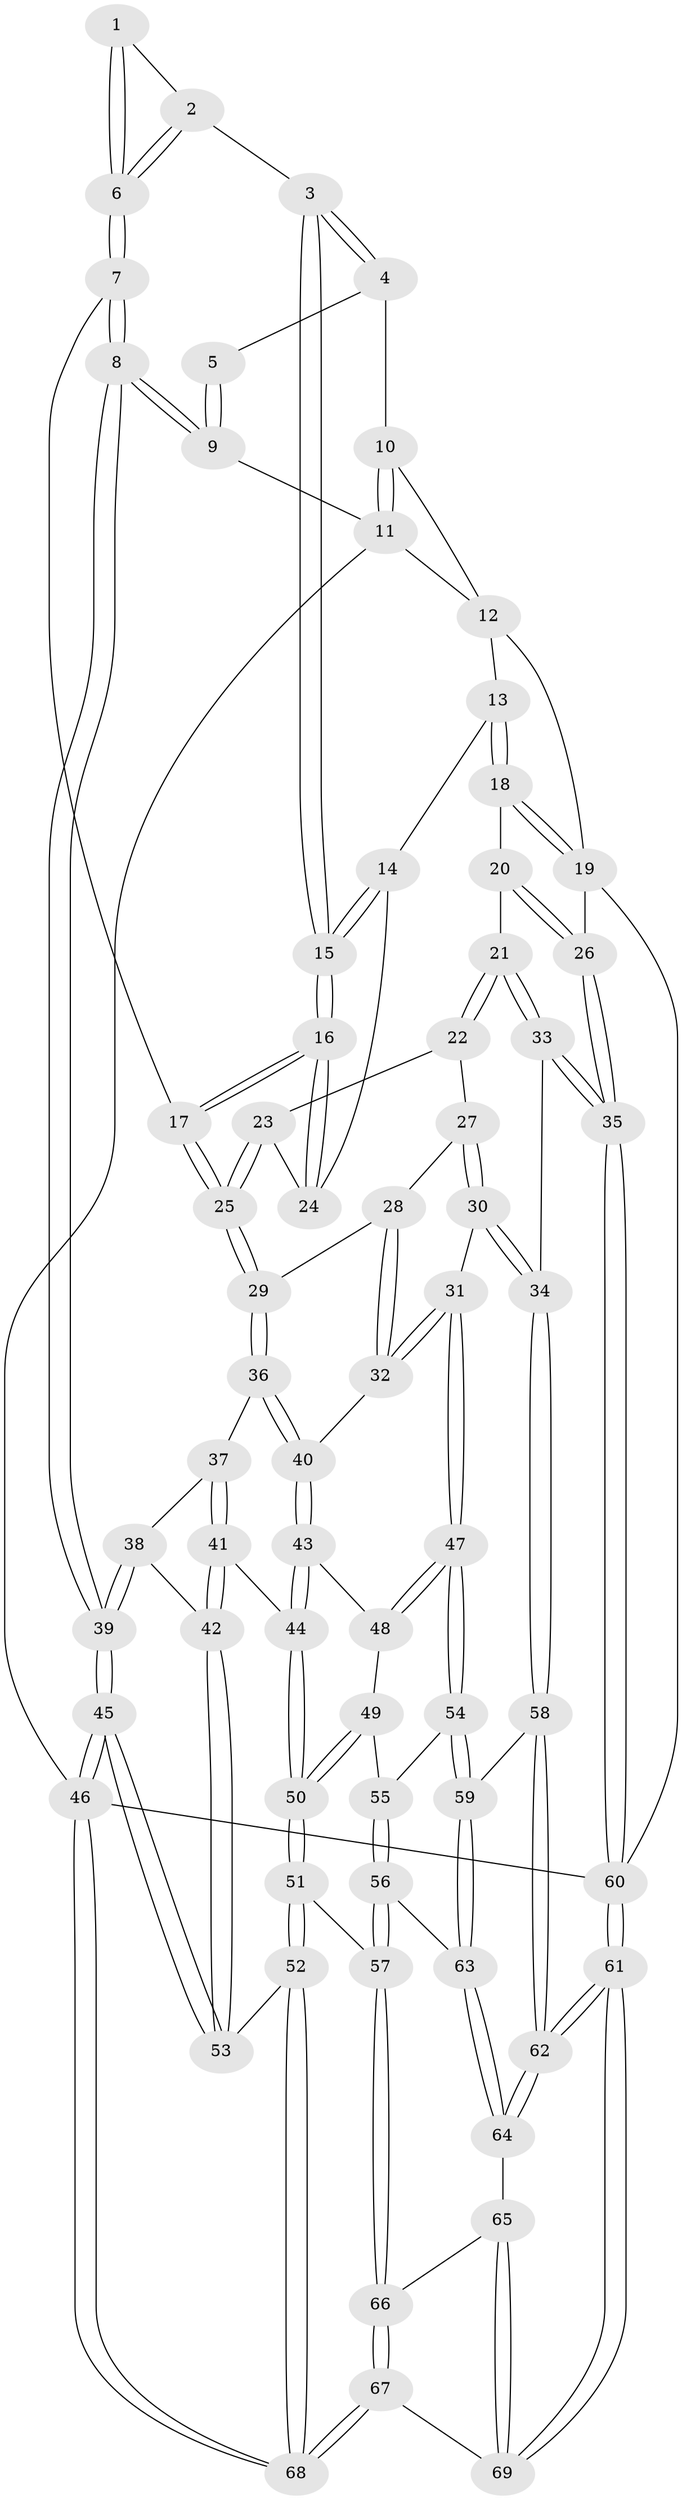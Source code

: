 // coarse degree distribution, {5: 0.1111111111111111, 2: 0.07407407407407407, 6: 0.1111111111111111, 4: 0.4444444444444444, 8: 0.07407407407407407, 3: 0.14814814814814814, 7: 0.037037037037037035}
// Generated by graph-tools (version 1.1) at 2025/21/03/04/25 18:21:43]
// undirected, 69 vertices, 169 edges
graph export_dot {
graph [start="1"]
  node [color=gray90,style=filled];
  1 [pos="+0.07854892544759044+0.09015018715372512"];
  2 [pos="+0.1556271182325359+0.060345683859464004"];
  3 [pos="+0.2560747370675812+0"];
  4 [pos="+0.261332249602618+0"];
  5 [pos="+0.05638707799741954+0.07919729283936071"];
  6 [pos="+0.08702180031309253+0.18335733186227773"];
  7 [pos="+0.05991391196918113+0.26820334887395697"];
  8 [pos="+0+0.2857672383780361"];
  9 [pos="+0+0.09062642086626169"];
  10 [pos="+0.2647203834137977+0"];
  11 [pos="+0+0"];
  12 [pos="+0.6634976194785572+0"];
  13 [pos="+0.6751921947249457+0"];
  14 [pos="+0.604935178870518+0.040399332877301644"];
  15 [pos="+0.2991726750288694+0.18742722902938916"];
  16 [pos="+0.2914993088966714+0.281689622999883"];
  17 [pos="+0.2821476581650833+0.3200465917109657"];
  18 [pos="+0.8467286700190394+0.10416416238836208"];
  19 [pos="+1+0.1795205980956624"];
  20 [pos="+0.8065277168767966+0.30499939960417255"];
  21 [pos="+0.7114509053646747+0.3409864392172692"];
  22 [pos="+0.6526677556527862+0.3280097313797114"];
  23 [pos="+0.5990268750348934+0.2560369377532278"];
  24 [pos="+0.5909305147295556+0.12241574253077867"];
  25 [pos="+0.28815562896306024+0.3313871802217716"];
  26 [pos="+1+0.49271676382342994"];
  27 [pos="+0.6063908602342843+0.37899894788784916"];
  28 [pos="+0.5696256174313612+0.3917959603702678"];
  29 [pos="+0.2915347299515876+0.34881621966389026"];
  30 [pos="+0.5982931495034408+0.5907531136444412"];
  31 [pos="+0.5442547673678899+0.5914623877307309"];
  32 [pos="+0.4707679072005856+0.517311966351622"];
  33 [pos="+0.7377666048539373+0.5649291910025421"];
  34 [pos="+0.639246415865661+0.6050644891371328"];
  35 [pos="+1+0.6404818359855657"];
  36 [pos="+0.29199599174187096+0.3726543678993927"];
  37 [pos="+0.157869010181588+0.4895948404398823"];
  38 [pos="+0.1398261796472816+0.49402041824321835"];
  39 [pos="+0+0.5230382397583963"];
  40 [pos="+0.3312040937223834+0.4488009568112719"];
  41 [pos="+0.16644333695420296+0.6307770131976844"];
  42 [pos="+0.05321639296623717+0.6931072246636879"];
  43 [pos="+0.3249642535454482+0.4923636235013202"];
  44 [pos="+0.2012433527769709+0.6371245419581343"];
  45 [pos="+0+0.6570015180742833"];
  46 [pos="+0+1"];
  47 [pos="+0.5017778781384584+0.6440771186957183"];
  48 [pos="+0.3380621900930634+0.6037584031686102"];
  49 [pos="+0.33182105837209563+0.6497849747745228"];
  50 [pos="+0.27500982839443944+0.7110277426496546"];
  51 [pos="+0.26468777365553287+0.8219779892612945"];
  52 [pos="+0.1680217088411692+0.8546337979326469"];
  53 [pos="+0.01466030996534823+0.7201447804940229"];
  54 [pos="+0.49092833196631525+0.6649545193161118"];
  55 [pos="+0.3806404890655937+0.6753468095689599"];
  56 [pos="+0.4161505400012268+0.8284415155303644"];
  57 [pos="+0.3507950080975084+0.8527902552229887"];
  58 [pos="+0.6526083057073155+0.7130182897586625"];
  59 [pos="+0.47585239772907306+0.812843660647005"];
  60 [pos="+1+1"];
  61 [pos="+1+1"];
  62 [pos="+0.9568152788872543+1"];
  63 [pos="+0.47312185746320323+0.8189975081732583"];
  64 [pos="+0.5885559435227146+0.9261614780282184"];
  65 [pos="+0.4350159836391589+0.9657691910433938"];
  66 [pos="+0.35425074504735277+0.8807788687939504"];
  67 [pos="+0.3215288050828897+1"];
  68 [pos="+0.0393395556569998+1"];
  69 [pos="+0.47535789162445685+1"];
  1 -- 2;
  1 -- 6;
  1 -- 6;
  2 -- 3;
  2 -- 6;
  2 -- 6;
  3 -- 4;
  3 -- 4;
  3 -- 15;
  3 -- 15;
  4 -- 5;
  4 -- 10;
  5 -- 9;
  5 -- 9;
  6 -- 7;
  6 -- 7;
  7 -- 8;
  7 -- 8;
  7 -- 17;
  8 -- 9;
  8 -- 9;
  8 -- 39;
  8 -- 39;
  9 -- 11;
  10 -- 11;
  10 -- 11;
  10 -- 12;
  11 -- 12;
  11 -- 46;
  12 -- 13;
  12 -- 19;
  13 -- 14;
  13 -- 18;
  13 -- 18;
  14 -- 15;
  14 -- 15;
  14 -- 24;
  15 -- 16;
  15 -- 16;
  16 -- 17;
  16 -- 17;
  16 -- 24;
  16 -- 24;
  17 -- 25;
  17 -- 25;
  18 -- 19;
  18 -- 19;
  18 -- 20;
  19 -- 26;
  19 -- 60;
  20 -- 21;
  20 -- 26;
  20 -- 26;
  21 -- 22;
  21 -- 22;
  21 -- 33;
  21 -- 33;
  22 -- 23;
  22 -- 27;
  23 -- 24;
  23 -- 25;
  23 -- 25;
  25 -- 29;
  25 -- 29;
  26 -- 35;
  26 -- 35;
  27 -- 28;
  27 -- 30;
  27 -- 30;
  28 -- 29;
  28 -- 32;
  28 -- 32;
  29 -- 36;
  29 -- 36;
  30 -- 31;
  30 -- 34;
  30 -- 34;
  31 -- 32;
  31 -- 32;
  31 -- 47;
  31 -- 47;
  32 -- 40;
  33 -- 34;
  33 -- 35;
  33 -- 35;
  34 -- 58;
  34 -- 58;
  35 -- 60;
  35 -- 60;
  36 -- 37;
  36 -- 40;
  36 -- 40;
  37 -- 38;
  37 -- 41;
  37 -- 41;
  38 -- 39;
  38 -- 39;
  38 -- 42;
  39 -- 45;
  39 -- 45;
  40 -- 43;
  40 -- 43;
  41 -- 42;
  41 -- 42;
  41 -- 44;
  42 -- 53;
  42 -- 53;
  43 -- 44;
  43 -- 44;
  43 -- 48;
  44 -- 50;
  44 -- 50;
  45 -- 46;
  45 -- 46;
  45 -- 53;
  45 -- 53;
  46 -- 68;
  46 -- 68;
  46 -- 60;
  47 -- 48;
  47 -- 48;
  47 -- 54;
  47 -- 54;
  48 -- 49;
  49 -- 50;
  49 -- 50;
  49 -- 55;
  50 -- 51;
  50 -- 51;
  51 -- 52;
  51 -- 52;
  51 -- 57;
  52 -- 53;
  52 -- 68;
  52 -- 68;
  54 -- 55;
  54 -- 59;
  54 -- 59;
  55 -- 56;
  55 -- 56;
  56 -- 57;
  56 -- 57;
  56 -- 63;
  57 -- 66;
  57 -- 66;
  58 -- 59;
  58 -- 62;
  58 -- 62;
  59 -- 63;
  59 -- 63;
  60 -- 61;
  60 -- 61;
  61 -- 62;
  61 -- 62;
  61 -- 69;
  61 -- 69;
  62 -- 64;
  62 -- 64;
  63 -- 64;
  63 -- 64;
  64 -- 65;
  65 -- 66;
  65 -- 69;
  65 -- 69;
  66 -- 67;
  66 -- 67;
  67 -- 68;
  67 -- 68;
  67 -- 69;
}
